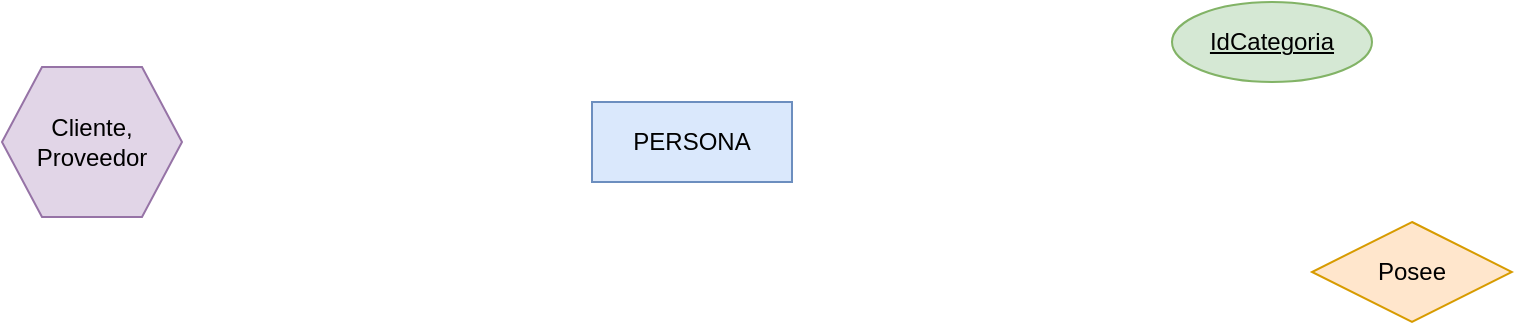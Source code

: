 <mxfile version="26.2.14">
  <diagram name="Página-1" id="IkAE_Rgw1rNBqZ4q8MyZ">
    <mxGraphModel dx="1426" dy="806" grid="1" gridSize="10" guides="1" tooltips="1" connect="1" arrows="1" fold="1" page="1" pageScale="1" pageWidth="827" pageHeight="1169" math="0" shadow="0">
      <root>
        <mxCell id="0" />
        <mxCell id="1" parent="0" />
        <mxCell id="kso5AjJPwojteGqDQw1w-1" value="PERSONA" style="whiteSpace=wrap;html=1;align=center;fillColor=#dae8fc;strokeColor=#6c8ebf;" vertex="1" parent="1">
          <mxGeometry x="310" y="220" width="100" height="40" as="geometry" />
        </mxCell>
        <mxCell id="kso5AjJPwojteGqDQw1w-2" value="Posee" style="shape=rhombus;perimeter=rhombusPerimeter;whiteSpace=wrap;html=1;align=center;fillColor=#ffe6cc;strokeColor=#d79b00;" vertex="1" parent="1">
          <mxGeometry x="670" y="280" width="100" height="50" as="geometry" />
        </mxCell>
        <mxCell id="kso5AjJPwojteGqDQw1w-3" value="Cliente,&lt;div&gt;Proveedor&lt;/div&gt;" style="shape=hexagon;perimeter=hexagonPerimeter2;whiteSpace=wrap;html=1;fixedSize=1;fillColor=#e1d5e7;strokeColor=#9673a6;" vertex="1" parent="1">
          <mxGeometry x="15" y="202.5" width="90" height="75" as="geometry" />
        </mxCell>
        <mxCell id="kso5AjJPwojteGqDQw1w-4" value="IdCategoria" style="ellipse;whiteSpace=wrap;html=1;align=center;fontStyle=4;fillColor=#d5e8d4;strokeColor=#82b366;" vertex="1" parent="1">
          <mxGeometry x="600" y="170" width="100" height="40" as="geometry" />
        </mxCell>
      </root>
    </mxGraphModel>
  </diagram>
</mxfile>
